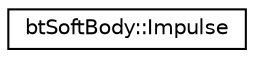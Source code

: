 digraph "Graphical Class Hierarchy"
{
  edge [fontname="Helvetica",fontsize="10",labelfontname="Helvetica",labelfontsize="10"];
  node [fontname="Helvetica",fontsize="10",shape=record];
  rankdir="LR";
  Node1 [label="btSoftBody::Impulse",height=0.2,width=0.4,color="black", fillcolor="white", style="filled",URL="$structbt_soft_body_1_1_impulse.html"];
}
